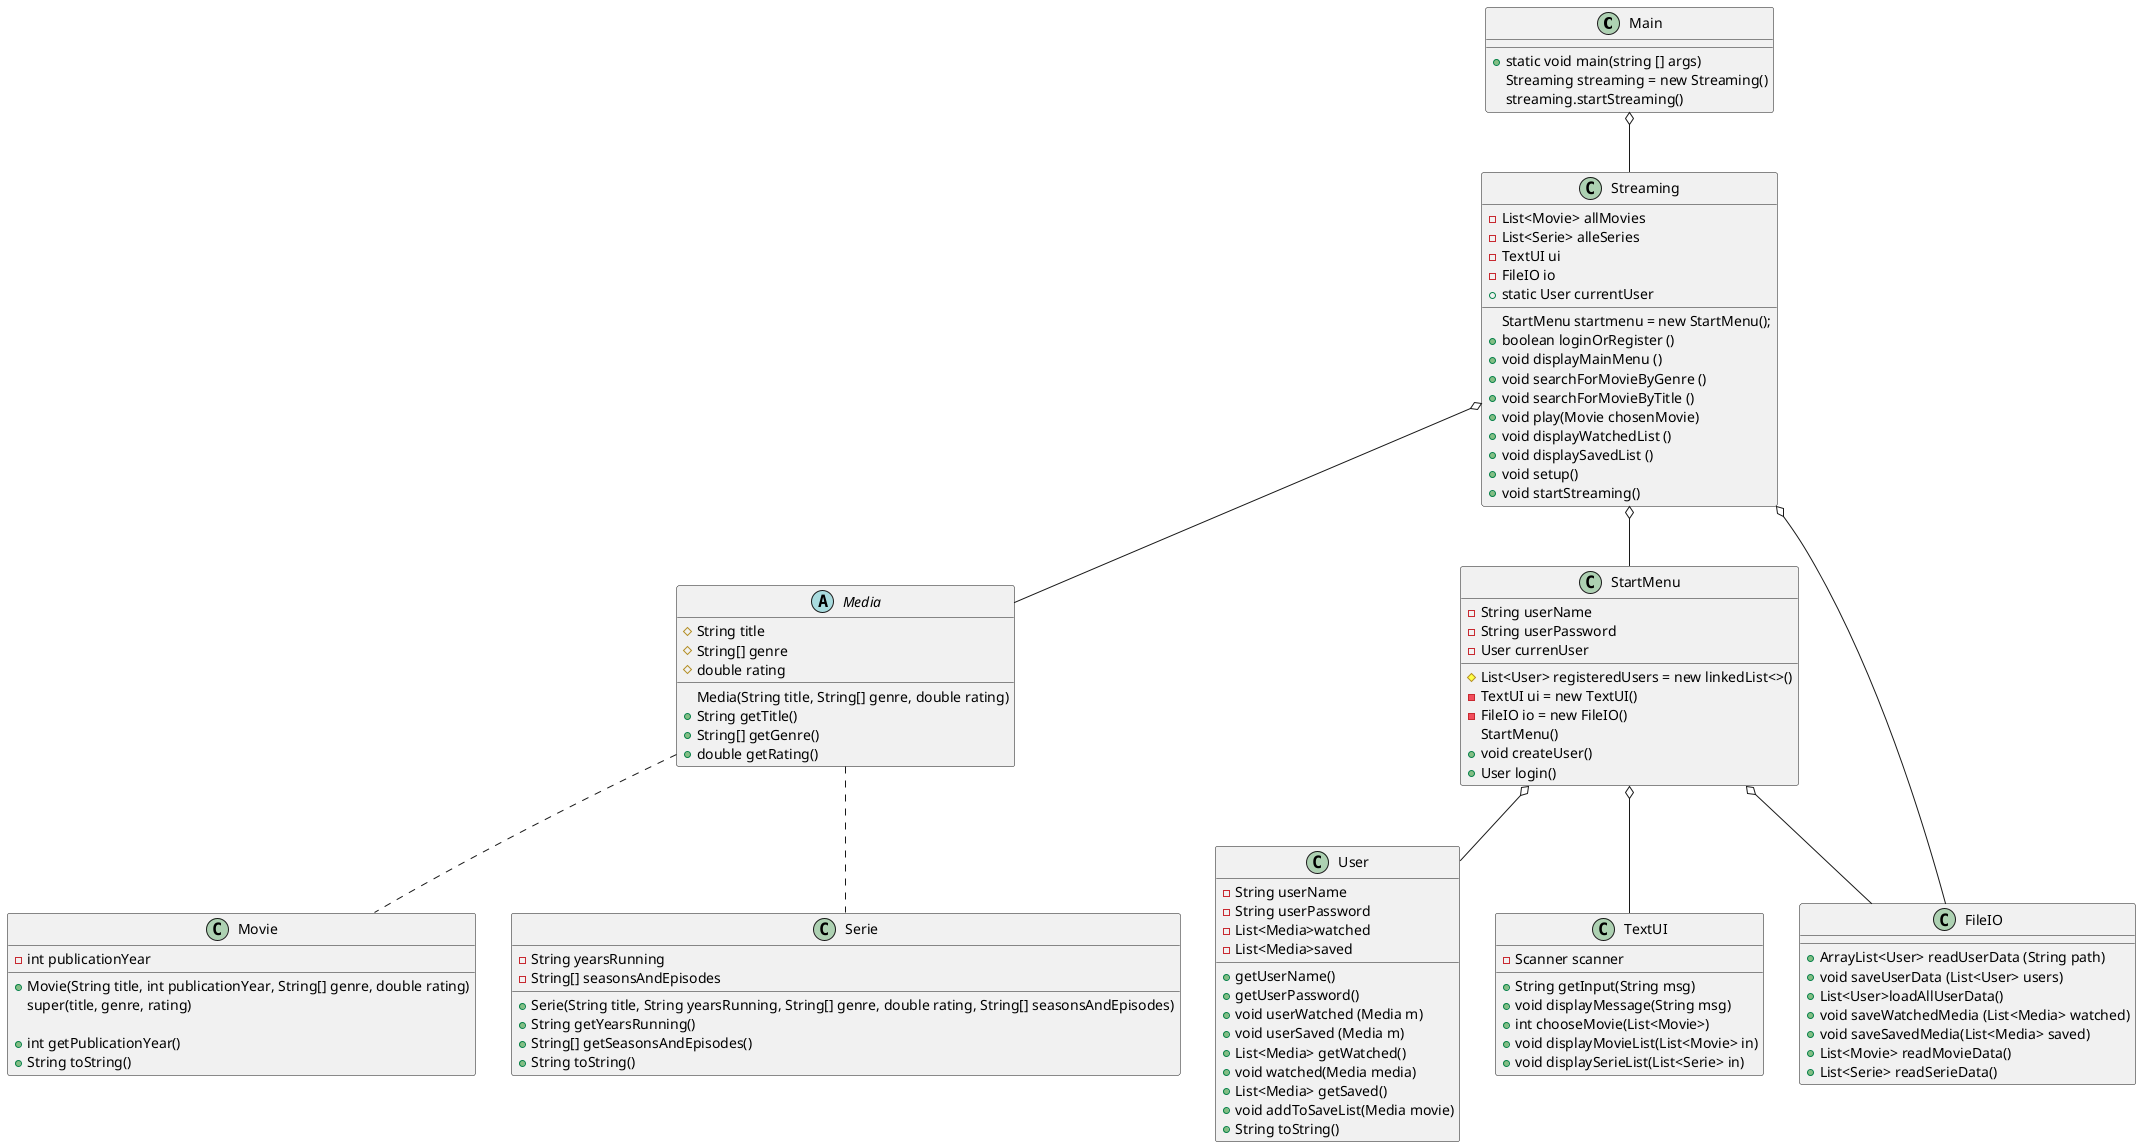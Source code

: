 @startuml
'https://plantuml.com/object-diagram

class Main{
+ static void main(string [] args)
Streaming streaming = new Streaming()
streaming.startStreaming()
}

class Streaming{
- List<Movie> allMovies
- List<Serie> alleSeries
- TextUI ui
- FileIO io
StartMenu startmenu = new StartMenu();
+ static User currentUser
+ boolean loginOrRegister ()
+ void displayMainMenu ()
+ void searchForMovieByGenre ()
+ void searchForMovieByTitle ()
+ void play(Movie chosenMovie)
+ void displayWatchedList ()
+ void displaySavedList ()
+ void setup()
+ void startStreaming()
}

class User{
- String userName
- String userPassword
- List<Media>watched
- List<Media>saved

+getUserName()
+getUserPassword()
+ void userWatched (Media m)
+ void userSaved (Media m)
+ List<Media> getWatched()
+ void watched(Media media)
+ List<Media> getSaved()
+ void addToSaveList(Media movie)
+ String toString()

}

abstract Media{
# String title
# String[] genre
# double rating

Media(String title, String[] genre, double rating)
+ String getTitle()
+ String[] getGenre()
+ double getRating()
}

class StartMenu{
- String userName
- String userPassword
- User currenUser
# List<User> registeredUsers = new linkedList<>()
- TextUI ui = new TextUI()
- FileIO io = new FileIO()
StartMenu()
+ void createUser()
+ User login()
}

class FileIO{
+ ArrayList<User> readUserData (String path)
+ void saveUserData (List<User> users)
+ List<User>loadAllUserData()
+ void saveWatchedMedia (List<Media> watched)
+ void saveSavedMedia(List<Media> saved)
+ List<Movie> readMovieData()
+ List<Serie> readSerieData()
}

class TextUI{
- Scanner scanner
+ String getInput(String msg)
+ void displayMessage(String msg)
+ int chooseMovie(List<Movie>)
+ void displayMovieList(List<Movie> in)
+ void displaySerieList(List<Serie> in)
}

class Movie {
- int publicationYear

+ Movie(String title, int publicationYear, String[] genre, double rating)
super(title, genre, rating)

+ int getPublicationYear()
+ String toString()
}

class Serie{
- String yearsRunning
- String[] seasonsAndEpisodes

+ Serie(String title, String yearsRunning, String[] genre, double rating, String[] seasonsAndEpisodes)
+ String getYearsRunning()
+ String[] getSeasonsAndEpisodes()
+ String toString()
}

Main o-- Streaming

Streaming o-- StartMenu
Streaming o-- FileIO
Streaming o-- Media

Media .. Movie
Media .. Serie

StartMenu o-- User
StartMenu o--FileIO
StartMenu o-- TextUI

@enduml

extends <|-- (is-a)
composition *-- (must-have)
Aggregation o-- (can-have)
Associering <--
